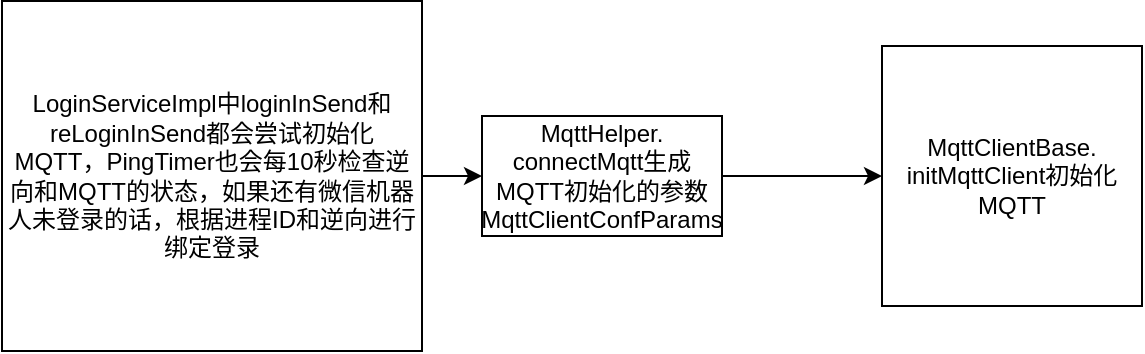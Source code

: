 <mxfile version="21.6.8" type="github">
  <diagram name="第 1 页" id="M8wkz3ywA9axf7roCOqa">
    <mxGraphModel dx="1674" dy="822" grid="1" gridSize="10" guides="1" tooltips="1" connect="1" arrows="1" fold="1" page="1" pageScale="1" pageWidth="1169" pageHeight="827" math="0" shadow="0">
      <root>
        <mxCell id="0" />
        <mxCell id="1" parent="0" />
        <mxCell id="Syk-qBa_AH_hEns3rg3Z-2" value="MqttClientBase.&lt;br&gt;initMqttClient初始化MQTT" style="whiteSpace=wrap;html=1;aspect=fixed;" vertex="1" parent="1">
          <mxGeometry x="440" y="305" width="130" height="130" as="geometry" />
        </mxCell>
        <mxCell id="Syk-qBa_AH_hEns3rg3Z-5" value="" style="edgeStyle=orthogonalEdgeStyle;rounded=0;orthogonalLoop=1;jettySize=auto;html=1;" edge="1" parent="1" source="Syk-qBa_AH_hEns3rg3Z-3">
          <mxGeometry relative="1" as="geometry">
            <mxPoint x="440" y="370" as="targetPoint" />
          </mxGeometry>
        </mxCell>
        <mxCell id="Syk-qBa_AH_hEns3rg3Z-3" value="MqttHelper.&lt;br&gt;connectMqtt生成MQTT初始化的参数MqttClientConfParams" style="rounded=0;whiteSpace=wrap;html=1;" vertex="1" parent="1">
          <mxGeometry x="240" y="340" width="120" height="60" as="geometry" />
        </mxCell>
        <mxCell id="Syk-qBa_AH_hEns3rg3Z-7" value="" style="edgeStyle=orthogonalEdgeStyle;rounded=0;orthogonalLoop=1;jettySize=auto;html=1;" edge="1" parent="1" source="Syk-qBa_AH_hEns3rg3Z-6" target="Syk-qBa_AH_hEns3rg3Z-3">
          <mxGeometry relative="1" as="geometry" />
        </mxCell>
        <mxCell id="Syk-qBa_AH_hEns3rg3Z-6" value="LoginServiceImpl中loginInSend和reLoginInSend都会尝试初始化MQTT，PingTimer也会每10秒检查逆向和MQTT的状态，如果还有微信机器人未登录的话，根据进程ID和逆向进行绑定登录" style="rounded=0;whiteSpace=wrap;html=1;" vertex="1" parent="1">
          <mxGeometry y="282.5" width="210" height="175" as="geometry" />
        </mxCell>
      </root>
    </mxGraphModel>
  </diagram>
</mxfile>
